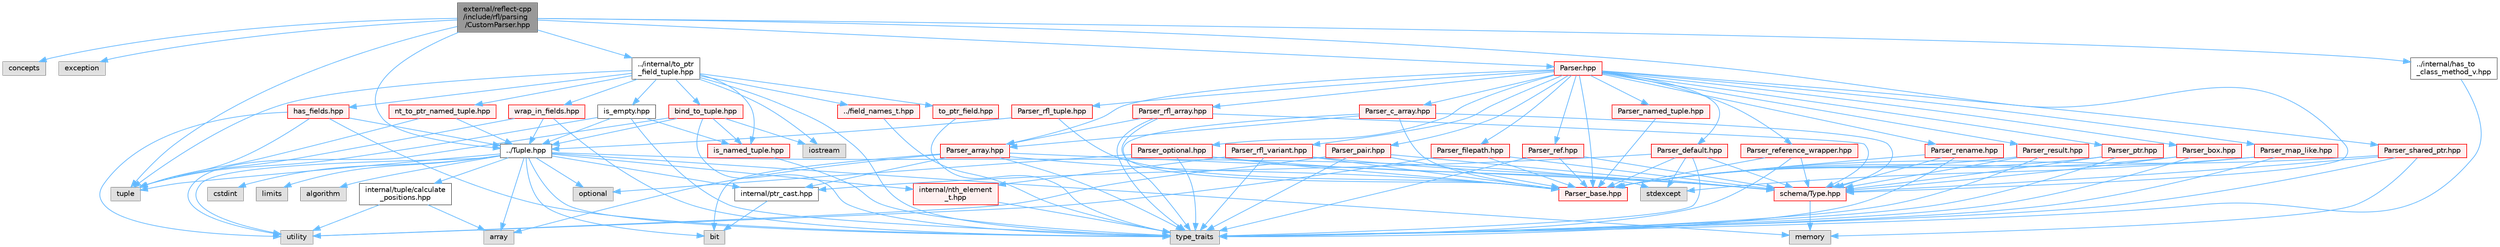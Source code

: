 digraph "external/reflect-cpp/include/rfl/parsing/CustomParser.hpp"
{
 // LATEX_PDF_SIZE
  bgcolor="transparent";
  edge [fontname=Helvetica,fontsize=10,labelfontname=Helvetica,labelfontsize=10];
  node [fontname=Helvetica,fontsize=10,shape=box,height=0.2,width=0.4];
  Node1 [id="Node000001",label="external/reflect-cpp\l/include/rfl/parsing\l/CustomParser.hpp",height=0.2,width=0.4,color="gray40", fillcolor="grey60", style="filled", fontcolor="black",tooltip=" "];
  Node1 -> Node2 [id="edge1_Node000001_Node000002",color="steelblue1",style="solid",tooltip=" "];
  Node2 [id="Node000002",label="concepts",height=0.2,width=0.4,color="grey60", fillcolor="#E0E0E0", style="filled",tooltip=" "];
  Node1 -> Node3 [id="edge2_Node000001_Node000003",color="steelblue1",style="solid",tooltip=" "];
  Node3 [id="Node000003",label="exception",height=0.2,width=0.4,color="grey60", fillcolor="#E0E0E0", style="filled",tooltip=" "];
  Node1 -> Node4 [id="edge3_Node000001_Node000004",color="steelblue1",style="solid",tooltip=" "];
  Node4 [id="Node000004",label="tuple",height=0.2,width=0.4,color="grey60", fillcolor="#E0E0E0", style="filled",tooltip=" "];
  Node1 -> Node5 [id="edge4_Node000001_Node000005",color="steelblue1",style="solid",tooltip=" "];
  Node5 [id="Node000005",label="../Tuple.hpp",height=0.2,width=0.4,color="grey40", fillcolor="white", style="filled",URL="$_tuple_8hpp.html",tooltip=" "];
  Node5 -> Node6 [id="edge5_Node000005_Node000006",color="steelblue1",style="solid",tooltip=" "];
  Node6 [id="Node000006",label="algorithm",height=0.2,width=0.4,color="grey60", fillcolor="#E0E0E0", style="filled",tooltip=" "];
  Node5 -> Node7 [id="edge6_Node000005_Node000007",color="steelblue1",style="solid",tooltip=" "];
  Node7 [id="Node000007",label="array",height=0.2,width=0.4,color="grey60", fillcolor="#E0E0E0", style="filled",tooltip=" "];
  Node5 -> Node8 [id="edge7_Node000005_Node000008",color="steelblue1",style="solid",tooltip=" "];
  Node8 [id="Node000008",label="bit",height=0.2,width=0.4,color="grey60", fillcolor="#E0E0E0", style="filled",tooltip=" "];
  Node5 -> Node9 [id="edge8_Node000005_Node000009",color="steelblue1",style="solid",tooltip=" "];
  Node9 [id="Node000009",label="cstdint",height=0.2,width=0.4,color="grey60", fillcolor="#E0E0E0", style="filled",tooltip=" "];
  Node5 -> Node10 [id="edge9_Node000005_Node000010",color="steelblue1",style="solid",tooltip=" "];
  Node10 [id="Node000010",label="limits",height=0.2,width=0.4,color="grey60", fillcolor="#E0E0E0", style="filled",tooltip=" "];
  Node5 -> Node11 [id="edge10_Node000005_Node000011",color="steelblue1",style="solid",tooltip=" "];
  Node11 [id="Node000011",label="memory",height=0.2,width=0.4,color="grey60", fillcolor="#E0E0E0", style="filled",tooltip=" "];
  Node5 -> Node12 [id="edge11_Node000005_Node000012",color="steelblue1",style="solid",tooltip=" "];
  Node12 [id="Node000012",label="optional",height=0.2,width=0.4,color="grey60", fillcolor="#E0E0E0", style="filled",tooltip=" "];
  Node5 -> Node13 [id="edge12_Node000005_Node000013",color="steelblue1",style="solid",tooltip=" "];
  Node13 [id="Node000013",label="stdexcept",height=0.2,width=0.4,color="grey60", fillcolor="#E0E0E0", style="filled",tooltip=" "];
  Node5 -> Node4 [id="edge13_Node000005_Node000004",color="steelblue1",style="solid",tooltip=" "];
  Node5 -> Node14 [id="edge14_Node000005_Node000014",color="steelblue1",style="solid",tooltip=" "];
  Node14 [id="Node000014",label="type_traits",height=0.2,width=0.4,color="grey60", fillcolor="#E0E0E0", style="filled",tooltip=" "];
  Node5 -> Node15 [id="edge15_Node000005_Node000015",color="steelblue1",style="solid",tooltip=" "];
  Node15 [id="Node000015",label="utility",height=0.2,width=0.4,color="grey60", fillcolor="#E0E0E0", style="filled",tooltip=" "];
  Node5 -> Node16 [id="edge16_Node000005_Node000016",color="steelblue1",style="solid",tooltip=" "];
  Node16 [id="Node000016",label="internal/nth_element\l_t.hpp",height=0.2,width=0.4,color="red", fillcolor="#FFF0F0", style="filled",URL="$nth__element__t_8hpp.html",tooltip=" "];
  Node16 -> Node14 [id="edge17_Node000016_Node000014",color="steelblue1",style="solid",tooltip=" "];
  Node5 -> Node18 [id="edge18_Node000005_Node000018",color="steelblue1",style="solid",tooltip=" "];
  Node18 [id="Node000018",label="internal/ptr_cast.hpp",height=0.2,width=0.4,color="grey40", fillcolor="white", style="filled",URL="$ptr__cast_8hpp.html",tooltip=" "];
  Node18 -> Node8 [id="edge19_Node000018_Node000008",color="steelblue1",style="solid",tooltip=" "];
  Node5 -> Node19 [id="edge20_Node000005_Node000019",color="steelblue1",style="solid",tooltip=" "];
  Node19 [id="Node000019",label="internal/tuple/calculate\l_positions.hpp",height=0.2,width=0.4,color="grey40", fillcolor="white", style="filled",URL="$calculate__positions_8hpp.html",tooltip=" "];
  Node19 -> Node7 [id="edge21_Node000019_Node000007",color="steelblue1",style="solid",tooltip=" "];
  Node19 -> Node15 [id="edge22_Node000019_Node000015",color="steelblue1",style="solid",tooltip=" "];
  Node1 -> Node20 [id="edge23_Node000001_Node000020",color="steelblue1",style="solid",tooltip=" "];
  Node20 [id="Node000020",label="../internal/has_to\l_class_method_v.hpp",height=0.2,width=0.4,color="grey40", fillcolor="white", style="filled",URL="$has__to__class__method__v_8hpp.html",tooltip=" "];
  Node20 -> Node14 [id="edge24_Node000020_Node000014",color="steelblue1",style="solid",tooltip=" "];
  Node1 -> Node21 [id="edge25_Node000001_Node000021",color="steelblue1",style="solid",tooltip=" "];
  Node21 [id="Node000021",label="../internal/to_ptr\l_field_tuple.hpp",height=0.2,width=0.4,color="grey40", fillcolor="white", style="filled",URL="$to__ptr__field__tuple_8hpp.html",tooltip=" "];
  Node21 -> Node22 [id="edge26_Node000021_Node000022",color="steelblue1",style="solid",tooltip=" "];
  Node22 [id="Node000022",label="iostream",height=0.2,width=0.4,color="grey60", fillcolor="#E0E0E0", style="filled",tooltip=" "];
  Node21 -> Node4 [id="edge27_Node000021_Node000004",color="steelblue1",style="solid",tooltip=" "];
  Node21 -> Node14 [id="edge28_Node000021_Node000014",color="steelblue1",style="solid",tooltip=" "];
  Node21 -> Node23 [id="edge29_Node000021_Node000023",color="steelblue1",style="solid",tooltip=" "];
  Node23 [id="Node000023",label="../field_names_t.hpp",height=0.2,width=0.4,color="red", fillcolor="#FFF0F0", style="filled",URL="$field__names__t_8hpp.html",tooltip=" "];
  Node23 -> Node14 [id="edge30_Node000023_Node000014",color="steelblue1",style="solid",tooltip=" "];
  Node21 -> Node45 [id="edge31_Node000021_Node000045",color="steelblue1",style="solid",tooltip=" "];
  Node45 [id="Node000045",label="bind_to_tuple.hpp",height=0.2,width=0.4,color="red", fillcolor="#FFF0F0", style="filled",URL="$bind__to__tuple_8hpp.html",tooltip=" "];
  Node45 -> Node22 [id="edge32_Node000045_Node000022",color="steelblue1",style="solid",tooltip=" "];
  Node45 -> Node14 [id="edge33_Node000045_Node000014",color="steelblue1",style="solid",tooltip=" "];
  Node45 -> Node15 [id="edge34_Node000045_Node000015",color="steelblue1",style="solid",tooltip=" "];
  Node45 -> Node5 [id="edge35_Node000045_Node000005",color="steelblue1",style="solid",tooltip=" "];
  Node45 -> Node47 [id="edge36_Node000045_Node000047",color="steelblue1",style="solid",tooltip=" "];
  Node47 [id="Node000047",label="is_named_tuple.hpp",height=0.2,width=0.4,color="red", fillcolor="#FFF0F0", style="filled",URL="$is__named__tuple_8hpp.html",tooltip=" "];
  Node47 -> Node14 [id="edge37_Node000047_Node000014",color="steelblue1",style="solid",tooltip=" "];
  Node21 -> Node66 [id="edge38_Node000021_Node000066",color="steelblue1",style="solid",tooltip=" "];
  Node66 [id="Node000066",label="has_fields.hpp",height=0.2,width=0.4,color="red", fillcolor="#FFF0F0", style="filled",URL="$has__fields_8hpp.html",tooltip=" "];
  Node66 -> Node4 [id="edge39_Node000066_Node000004",color="steelblue1",style="solid",tooltip=" "];
  Node66 -> Node14 [id="edge40_Node000066_Node000014",color="steelblue1",style="solid",tooltip=" "];
  Node66 -> Node15 [id="edge41_Node000066_Node000015",color="steelblue1",style="solid",tooltip=" "];
  Node66 -> Node5 [id="edge42_Node000066_Node000005",color="steelblue1",style="solid",tooltip=" "];
  Node21 -> Node71 [id="edge43_Node000021_Node000071",color="steelblue1",style="solid",tooltip=" "];
  Node71 [id="Node000071",label="is_empty.hpp",height=0.2,width=0.4,color="grey40", fillcolor="white", style="filled",URL="$internal_2is__empty_8hpp.html",tooltip=" "];
  Node71 -> Node4 [id="edge44_Node000071_Node000004",color="steelblue1",style="solid",tooltip=" "];
  Node71 -> Node14 [id="edge45_Node000071_Node000014",color="steelblue1",style="solid",tooltip=" "];
  Node71 -> Node5 [id="edge46_Node000071_Node000005",color="steelblue1",style="solid",tooltip=" "];
  Node71 -> Node47 [id="edge47_Node000071_Node000047",color="steelblue1",style="solid",tooltip=" "];
  Node21 -> Node47 [id="edge48_Node000021_Node000047",color="steelblue1",style="solid",tooltip=" "];
  Node21 -> Node72 [id="edge49_Node000021_Node000072",color="steelblue1",style="solid",tooltip=" "];
  Node72 [id="Node000072",label="nt_to_ptr_named_tuple.hpp",height=0.2,width=0.4,color="red", fillcolor="#FFF0F0", style="filled",URL="$nt__to__ptr__named__tuple_8hpp.html",tooltip=" "];
  Node72 -> Node4 [id="edge50_Node000072_Node000004",color="steelblue1",style="solid",tooltip=" "];
  Node72 -> Node5 [id="edge51_Node000072_Node000005",color="steelblue1",style="solid",tooltip=" "];
  Node21 -> Node74 [id="edge52_Node000021_Node000074",color="steelblue1",style="solid",tooltip=" "];
  Node74 [id="Node000074",label="to_ptr_field.hpp",height=0.2,width=0.4,color="red", fillcolor="#FFF0F0", style="filled",URL="$to__ptr__field_8hpp.html",tooltip=" "];
  Node74 -> Node14 [id="edge53_Node000074_Node000014",color="steelblue1",style="solid",tooltip=" "];
  Node21 -> Node75 [id="edge54_Node000021_Node000075",color="steelblue1",style="solid",tooltip=" "];
  Node75 [id="Node000075",label="wrap_in_fields.hpp",height=0.2,width=0.4,color="red", fillcolor="#FFF0F0", style="filled",URL="$wrap__in__fields_8hpp.html",tooltip=" "];
  Node75 -> Node4 [id="edge55_Node000075_Node000004",color="steelblue1",style="solid",tooltip=" "];
  Node75 -> Node14 [id="edge56_Node000075_Node000014",color="steelblue1",style="solid",tooltip=" "];
  Node75 -> Node5 [id="edge57_Node000075_Node000005",color="steelblue1",style="solid",tooltip=" "];
  Node1 -> Node80 [id="edge58_Node000001_Node000080",color="steelblue1",style="solid",tooltip=" "];
  Node80 [id="Node000080",label="Parser.hpp",height=0.2,width=0.4,color="red", fillcolor="#FFF0F0", style="filled",URL="$parsing_2_parser_8hpp.html",tooltip=" "];
  Node80 -> Node81 [id="edge59_Node000080_Node000081",color="steelblue1",style="solid",tooltip=" "];
  Node81 [id="Node000081",label="Parser_array.hpp",height=0.2,width=0.4,color="red", fillcolor="#FFF0F0", style="filled",URL="$_parser__array_8hpp.html",tooltip=" "];
  Node81 -> Node7 [id="edge60_Node000081_Node000007",color="steelblue1",style="solid",tooltip=" "];
  Node81 -> Node8 [id="edge61_Node000081_Node000008",color="steelblue1",style="solid",tooltip=" "];
  Node81 -> Node14 [id="edge62_Node000081_Node000014",color="steelblue1",style="solid",tooltip=" "];
  Node81 -> Node18 [id="edge63_Node000081_Node000018",color="steelblue1",style="solid",tooltip=" "];
  Node81 -> Node86 [id="edge64_Node000081_Node000086",color="steelblue1",style="solid",tooltip=" "];
  Node86 [id="Node000086",label="Parser_base.hpp",height=0.2,width=0.4,color="red", fillcolor="#FFF0F0", style="filled",URL="$_parser__base_8hpp.html",tooltip=" "];
  Node81 -> Node98 [id="edge65_Node000081_Node000098",color="steelblue1",style="solid",tooltip=" "];
  Node98 [id="Node000098",label="schema/Type.hpp",height=0.2,width=0.4,color="red", fillcolor="#FFF0F0", style="filled",URL="$parsing_2schema_2_type_8hpp.html",tooltip=" "];
  Node98 -> Node11 [id="edge66_Node000098_Node000011",color="steelblue1",style="solid",tooltip=" "];
  Node80 -> Node86 [id="edge67_Node000080_Node000086",color="steelblue1",style="solid",tooltip=" "];
  Node80 -> Node105 [id="edge68_Node000080_Node000105",color="steelblue1",style="solid",tooltip=" "];
  Node105 [id="Node000105",label="Parser_box.hpp",height=0.2,width=0.4,color="red", fillcolor="#FFF0F0", style="filled",URL="$_parser__box_8hpp.html",tooltip=" "];
  Node105 -> Node14 [id="edge69_Node000105_Node000014",color="steelblue1",style="solid",tooltip=" "];
  Node105 -> Node86 [id="edge70_Node000105_Node000086",color="steelblue1",style="solid",tooltip=" "];
  Node105 -> Node98 [id="edge71_Node000105_Node000098",color="steelblue1",style="solid",tooltip=" "];
  Node80 -> Node107 [id="edge72_Node000080_Node000107",color="steelblue1",style="solid",tooltip=" "];
  Node107 [id="Node000107",label="Parser_c_array.hpp",height=0.2,width=0.4,color="red", fillcolor="#FFF0F0", style="filled",URL="$_parser__c__array_8hpp.html",tooltip=" "];
  Node107 -> Node14 [id="edge73_Node000107_Node000014",color="steelblue1",style="solid",tooltip=" "];
  Node107 -> Node81 [id="edge74_Node000107_Node000081",color="steelblue1",style="solid",tooltip=" "];
  Node107 -> Node86 [id="edge75_Node000107_Node000086",color="steelblue1",style="solid",tooltip=" "];
  Node107 -> Node98 [id="edge76_Node000107_Node000098",color="steelblue1",style="solid",tooltip=" "];
  Node80 -> Node108 [id="edge77_Node000080_Node000108",color="steelblue1",style="solid",tooltip=" "];
  Node108 [id="Node000108",label="Parser_default.hpp",height=0.2,width=0.4,color="red", fillcolor="#FFF0F0", style="filled",URL="$_parser__default_8hpp.html",tooltip=" "];
  Node108 -> Node13 [id="edge78_Node000108_Node000013",color="steelblue1",style="solid",tooltip=" "];
  Node108 -> Node14 [id="edge79_Node000108_Node000014",color="steelblue1",style="solid",tooltip=" "];
  Node108 -> Node18 [id="edge80_Node000108_Node000018",color="steelblue1",style="solid",tooltip=" "];
  Node108 -> Node86 [id="edge81_Node000108_Node000086",color="steelblue1",style="solid",tooltip=" "];
  Node108 -> Node98 [id="edge82_Node000108_Node000098",color="steelblue1",style="solid",tooltip=" "];
  Node80 -> Node170 [id="edge83_Node000080_Node000170",color="steelblue1",style="solid",tooltip=" "];
  Node170 [id="Node000170",label="Parser_filepath.hpp",height=0.2,width=0.4,color="red", fillcolor="#FFF0F0", style="filled",URL="$_parser__filepath_8hpp.html",tooltip=" "];
  Node170 -> Node15 [id="edge84_Node000170_Node000015",color="steelblue1",style="solid",tooltip=" "];
  Node170 -> Node86 [id="edge85_Node000170_Node000086",color="steelblue1",style="solid",tooltip=" "];
  Node170 -> Node98 [id="edge86_Node000170_Node000098",color="steelblue1",style="solid",tooltip=" "];
  Node80 -> Node172 [id="edge87_Node000080_Node000172",color="steelblue1",style="solid",tooltip=" "];
  Node172 [id="Node000172",label="Parser_map_like.hpp",height=0.2,width=0.4,color="red", fillcolor="#FFF0F0", style="filled",URL="$_parser__map__like_8hpp.html",tooltip=" "];
  Node172 -> Node13 [id="edge88_Node000172_Node000013",color="steelblue1",style="solid",tooltip=" "];
  Node172 -> Node14 [id="edge89_Node000172_Node000014",color="steelblue1",style="solid",tooltip=" "];
  Node172 -> Node86 [id="edge90_Node000172_Node000086",color="steelblue1",style="solid",tooltip=" "];
  Node80 -> Node178 [id="edge91_Node000080_Node000178",color="steelblue1",style="solid",tooltip=" "];
  Node178 [id="Node000178",label="Parser_named_tuple.hpp",height=0.2,width=0.4,color="red", fillcolor="#FFF0F0", style="filled",URL="$_parser__named__tuple_8hpp.html",tooltip=" "];
  Node178 -> Node86 [id="edge92_Node000178_Node000086",color="steelblue1",style="solid",tooltip=" "];
  Node80 -> Node200 [id="edge93_Node000080_Node000200",color="steelblue1",style="solid",tooltip=" "];
  Node200 [id="Node000200",label="Parser_optional.hpp",height=0.2,width=0.4,color="red", fillcolor="#FFF0F0", style="filled",URL="$_parser__optional_8hpp.html",tooltip=" "];
  Node200 -> Node12 [id="edge94_Node000200_Node000012",color="steelblue1",style="solid",tooltip=" "];
  Node200 -> Node14 [id="edge95_Node000200_Node000014",color="steelblue1",style="solid",tooltip=" "];
  Node200 -> Node86 [id="edge96_Node000200_Node000086",color="steelblue1",style="solid",tooltip=" "];
  Node200 -> Node98 [id="edge97_Node000200_Node000098",color="steelblue1",style="solid",tooltip=" "];
  Node80 -> Node202 [id="edge98_Node000080_Node000202",color="steelblue1",style="solid",tooltip=" "];
  Node202 [id="Node000202",label="Parser_pair.hpp",height=0.2,width=0.4,color="red", fillcolor="#FFF0F0", style="filled",URL="$_parser__pair_8hpp.html",tooltip=" "];
  Node202 -> Node14 [id="edge99_Node000202_Node000014",color="steelblue1",style="solid",tooltip=" "];
  Node202 -> Node15 [id="edge100_Node000202_Node000015",color="steelblue1",style="solid",tooltip=" "];
  Node202 -> Node86 [id="edge101_Node000202_Node000086",color="steelblue1",style="solid",tooltip=" "];
  Node202 -> Node98 [id="edge102_Node000202_Node000098",color="steelblue1",style="solid",tooltip=" "];
  Node80 -> Node203 [id="edge103_Node000080_Node000203",color="steelblue1",style="solid",tooltip=" "];
  Node203 [id="Node000203",label="Parser_ptr.hpp",height=0.2,width=0.4,color="red", fillcolor="#FFF0F0", style="filled",URL="$_parser__ptr_8hpp.html",tooltip=" "];
  Node203 -> Node14 [id="edge104_Node000203_Node000014",color="steelblue1",style="solid",tooltip=" "];
  Node203 -> Node86 [id="edge105_Node000203_Node000086",color="steelblue1",style="solid",tooltip=" "];
  Node203 -> Node98 [id="edge106_Node000203_Node000098",color="steelblue1",style="solid",tooltip=" "];
  Node80 -> Node204 [id="edge107_Node000080_Node000204",color="steelblue1",style="solid",tooltip=" "];
  Node204 [id="Node000204",label="Parser_ref.hpp",height=0.2,width=0.4,color="red", fillcolor="#FFF0F0", style="filled",URL="$_parser__ref_8hpp.html",tooltip=" "];
  Node204 -> Node14 [id="edge108_Node000204_Node000014",color="steelblue1",style="solid",tooltip=" "];
  Node204 -> Node86 [id="edge109_Node000204_Node000086",color="steelblue1",style="solid",tooltip=" "];
  Node204 -> Node98 [id="edge110_Node000204_Node000098",color="steelblue1",style="solid",tooltip=" "];
  Node80 -> Node205 [id="edge111_Node000080_Node000205",color="steelblue1",style="solid",tooltip=" "];
  Node205 [id="Node000205",label="Parser_reference_wrapper.hpp",height=0.2,width=0.4,color="red", fillcolor="#FFF0F0", style="filled",URL="$_parser__reference__wrapper_8hpp.html",tooltip=" "];
  Node205 -> Node14 [id="edge112_Node000205_Node000014",color="steelblue1",style="solid",tooltip=" "];
  Node205 -> Node86 [id="edge113_Node000205_Node000086",color="steelblue1",style="solid",tooltip=" "];
  Node205 -> Node98 [id="edge114_Node000205_Node000098",color="steelblue1",style="solid",tooltip=" "];
  Node80 -> Node206 [id="edge115_Node000080_Node000206",color="steelblue1",style="solid",tooltip=" "];
  Node206 [id="Node000206",label="Parser_rename.hpp",height=0.2,width=0.4,color="red", fillcolor="#FFF0F0", style="filled",URL="$_parser__rename_8hpp.html",tooltip=" "];
  Node206 -> Node14 [id="edge116_Node000206_Node000014",color="steelblue1",style="solid",tooltip=" "];
  Node206 -> Node86 [id="edge117_Node000206_Node000086",color="steelblue1",style="solid",tooltip=" "];
  Node206 -> Node98 [id="edge118_Node000206_Node000098",color="steelblue1",style="solid",tooltip=" "];
  Node80 -> Node207 [id="edge119_Node000080_Node000207",color="steelblue1",style="solid",tooltip=" "];
  Node207 [id="Node000207",label="Parser_result.hpp",height=0.2,width=0.4,color="red", fillcolor="#FFF0F0", style="filled",URL="$_parser__result_8hpp.html",tooltip=" "];
  Node207 -> Node14 [id="edge120_Node000207_Node000014",color="steelblue1",style="solid",tooltip=" "];
  Node207 -> Node86 [id="edge121_Node000207_Node000086",color="steelblue1",style="solid",tooltip=" "];
  Node207 -> Node98 [id="edge122_Node000207_Node000098",color="steelblue1",style="solid",tooltip=" "];
  Node80 -> Node208 [id="edge123_Node000080_Node000208",color="steelblue1",style="solid",tooltip=" "];
  Node208 [id="Node000208",label="Parser_rfl_array.hpp",height=0.2,width=0.4,color="red", fillcolor="#FFF0F0", style="filled",URL="$_parser__rfl__array_8hpp.html",tooltip=" "];
  Node208 -> Node14 [id="edge124_Node000208_Node000014",color="steelblue1",style="solid",tooltip=" "];
  Node208 -> Node81 [id="edge125_Node000208_Node000081",color="steelblue1",style="solid",tooltip=" "];
  Node208 -> Node86 [id="edge126_Node000208_Node000086",color="steelblue1",style="solid",tooltip=" "];
  Node208 -> Node98 [id="edge127_Node000208_Node000098",color="steelblue1",style="solid",tooltip=" "];
  Node80 -> Node209 [id="edge128_Node000080_Node000209",color="steelblue1",style="solid",tooltip=" "];
  Node209 [id="Node000209",label="Parser_rfl_tuple.hpp",height=0.2,width=0.4,color="red", fillcolor="#FFF0F0", style="filled",URL="$_parser__rfl__tuple_8hpp.html",tooltip=" "];
  Node209 -> Node5 [id="edge129_Node000209_Node000005",color="steelblue1",style="solid",tooltip=" "];
  Node209 -> Node86 [id="edge130_Node000209_Node000086",color="steelblue1",style="solid",tooltip=" "];
  Node80 -> Node215 [id="edge131_Node000080_Node000215",color="steelblue1",style="solid",tooltip=" "];
  Node215 [id="Node000215",label="Parser_rfl_variant.hpp",height=0.2,width=0.4,color="red", fillcolor="#FFF0F0", style="filled",URL="$_parser__rfl__variant_8hpp.html",tooltip=" "];
  Node215 -> Node14 [id="edge132_Node000215_Node000014",color="steelblue1",style="solid",tooltip=" "];
  Node215 -> Node16 [id="edge133_Node000215_Node000016",color="steelblue1",style="solid",tooltip=" "];
  Node215 -> Node86 [id="edge134_Node000215_Node000086",color="steelblue1",style="solid",tooltip=" "];
  Node215 -> Node98 [id="edge135_Node000215_Node000098",color="steelblue1",style="solid",tooltip=" "];
  Node80 -> Node227 [id="edge136_Node000080_Node000227",color="steelblue1",style="solid",tooltip=" "];
  Node227 [id="Node000227",label="Parser_shared_ptr.hpp",height=0.2,width=0.4,color="red", fillcolor="#FFF0F0", style="filled",URL="$_parser__shared__ptr_8hpp.html",tooltip=" "];
  Node227 -> Node11 [id="edge137_Node000227_Node000011",color="steelblue1",style="solid",tooltip=" "];
  Node227 -> Node14 [id="edge138_Node000227_Node000014",color="steelblue1",style="solid",tooltip=" "];
  Node227 -> Node86 [id="edge139_Node000227_Node000086",color="steelblue1",style="solid",tooltip=" "];
  Node227 -> Node98 [id="edge140_Node000227_Node000098",color="steelblue1",style="solid",tooltip=" "];
  Node1 -> Node98 [id="edge141_Node000001_Node000098",color="steelblue1",style="solid",tooltip=" "];
}
